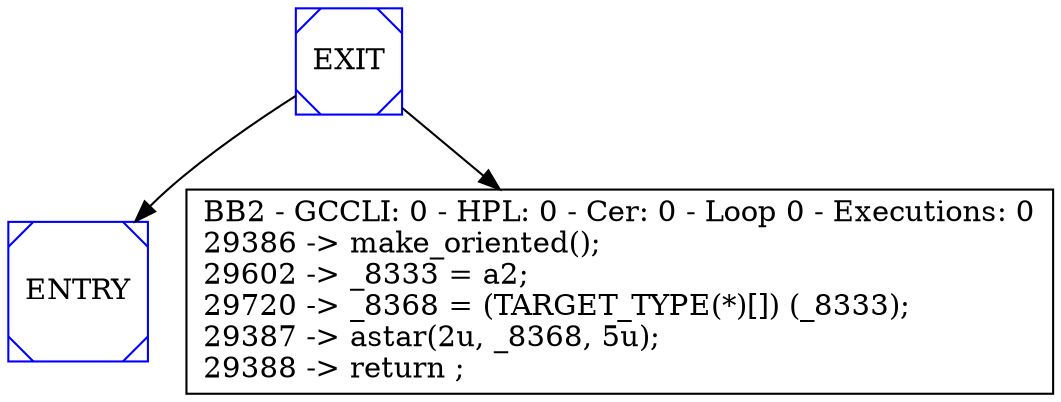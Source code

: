 digraph G {
0[color=blue,shape=Msquare, label="ENTRY"];
1[color=blue,shape=Msquare, label="EXIT"];
2[shape=box, label="BB2 - GCCLI: 0 - HPL: 0 - Cer: 0 - Loop 0 - Executions: 0\n29386 -> make_oriented();\l29602 -> _8333 = a2;\l29720 -> _8368 = (TARGET_TYPE(*)[]) (_8333);\l29387 -> astar(2u, _8368, 5u);\l29388 -> return ;\l"];
1->0 [fontcolor=blue];
1->2 [fontcolor=blue];
}
